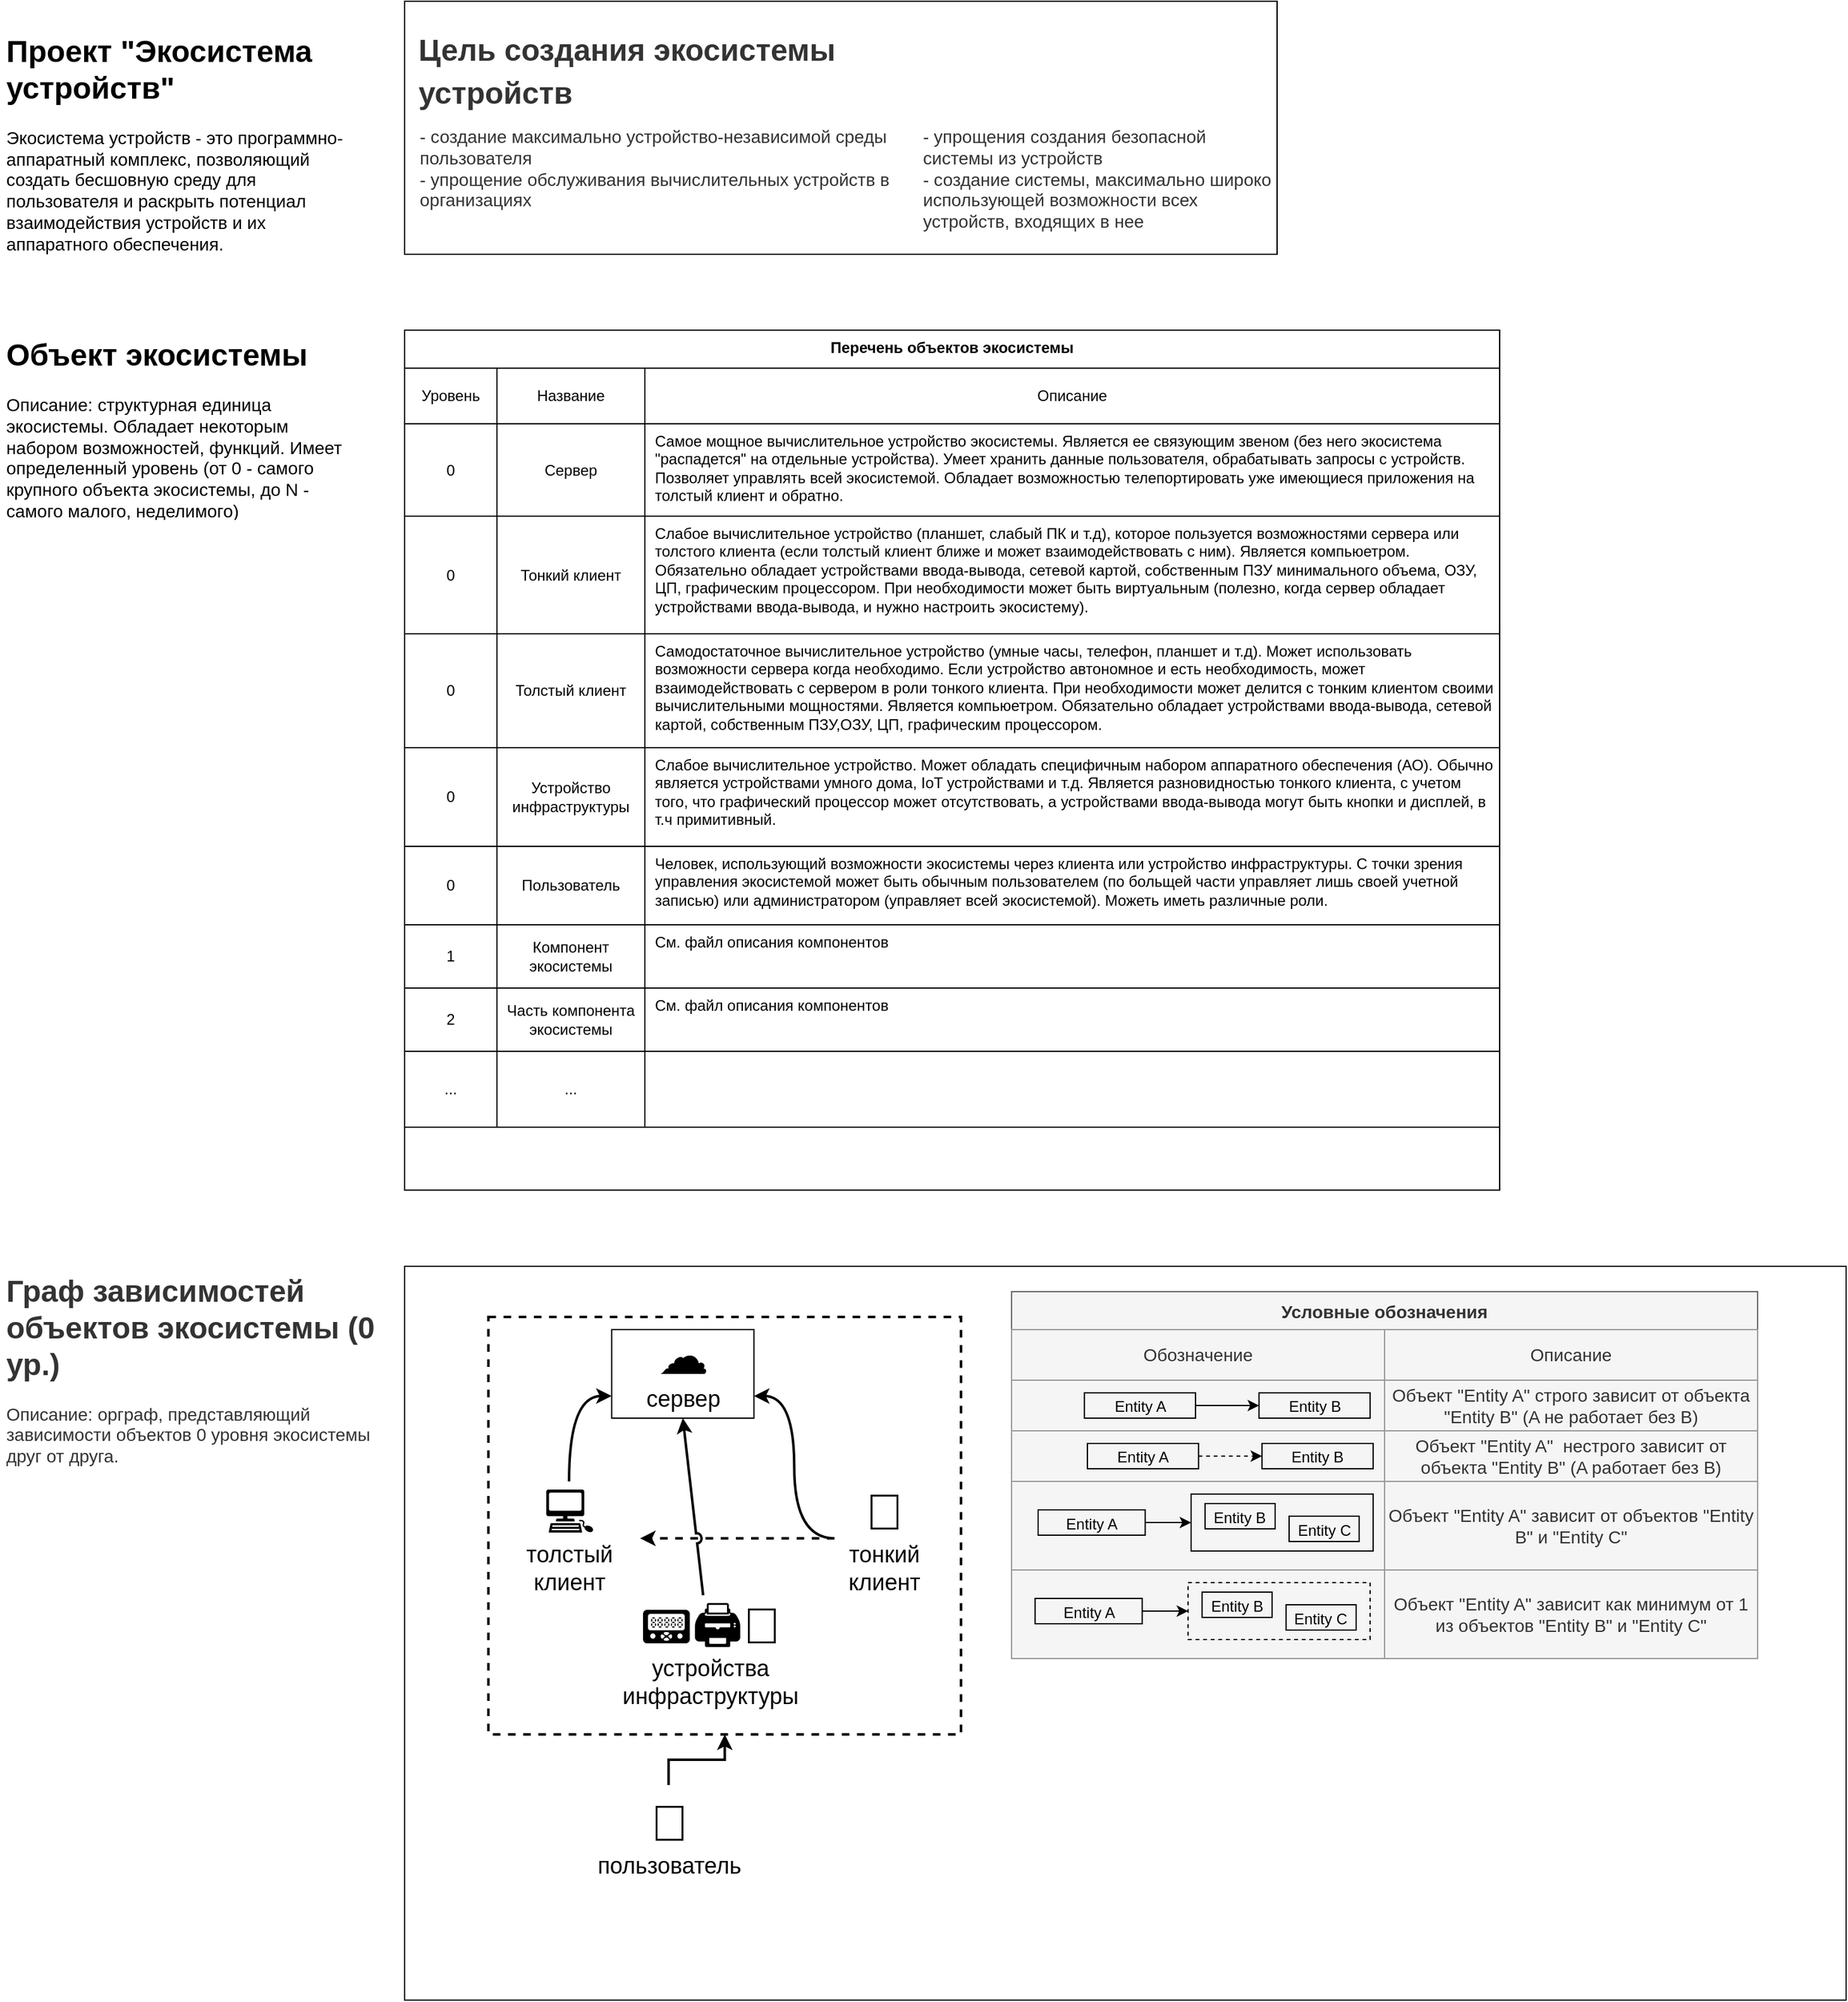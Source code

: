 <mxfile version="20.2.3" type="device"><diagram id="weKAQaJlOBq-gxPXJapS" name="Description"><mxGraphModel dx="1234" dy="547" grid="1" gridSize="10" guides="1" tooltips="1" connect="1" arrows="1" fold="1" page="1" pageScale="1" pageWidth="1654" pageHeight="2336" math="0" shadow="0"><root><mxCell id="0"/><mxCell id="1" parent="0"/><mxCell id="E8aEBSIRMcI27SDpb7NX-139" value="" style="rounded=0;whiteSpace=wrap;html=1;fontSize=40;strokeColor=default;strokeWidth=1;fillColor=none;" parent="1" vertex="1"><mxGeometry x="360" y="1020" width="1140" height="580" as="geometry"/></mxCell><mxCell id="E8aEBSIRMcI27SDpb7NX-53" value="" style="rounded=0;whiteSpace=wrap;html=1;fontSize=14;strokeColor=none;" parent="1" vertex="1"><mxGeometry x="400" y="1040" width="420" height="520" as="geometry"/></mxCell><mxCell id="E8aEBSIRMcI27SDpb7NX-137" value="" style="rounded=0;whiteSpace=wrap;html=1;dashed=1;fontSize=40;strokeColor=default;strokeWidth=2;fillColor=none;" parent="1" vertex="1"><mxGeometry x="426.25" y="1060" width="373.75" height="330" as="geometry"/></mxCell><mxCell id="cCTVjhh1LNeVm5H0PpFS-1" value="&lt;h1&gt;Проект &quot;Экосистема устройств&quot;&lt;/h1&gt;&lt;div&gt;&lt;font style=&quot;font-size: 14px;&quot;&gt;Экосистема устройств - это программно-аппаратный комплекс, позволяющий создать бесшовную среду для пользователя и раскрыть потенциал взаимодействия устройств и их аппаратного обеспечения.&lt;/font&gt;&lt;/div&gt;&lt;div&gt;&lt;br&gt;&lt;/div&gt;" style="text;html=1;strokeColor=none;fillColor=none;spacing=5;spacingTop=-20;whiteSpace=wrap;overflow=hidden;rounded=0;" parent="1" vertex="1"><mxGeometry x="40" y="40" width="290" height="200" as="geometry"/></mxCell><mxCell id="E8aEBSIRMcI27SDpb7NX-1" value="&lt;h1&gt;Объект экосистемы&lt;/h1&gt;&lt;div style=&quot;font-size: 14px;&quot;&gt;Описание: структурная единица экосистемы. Обладает некоторым набором возможностей, функций. Имеет определенный уровень (от 0 - самого крупного объекта экосистемы, до N - самого малого, неделимого)&lt;/div&gt;" style="text;html=1;strokeColor=none;fillColor=none;spacing=5;spacingTop=-20;whiteSpace=wrap;overflow=hidden;rounded=0;" parent="1" vertex="1"><mxGeometry x="40" y="280" width="290" height="150" as="geometry"/></mxCell><mxCell id="E8aEBSIRMcI27SDpb7NX-2" value="Перечень объектов экосистемы" style="shape=table;startSize=30;container=1;collapsible=0;childLayout=tableLayout;fontStyle=1;align=center;verticalAlign=top;strokeColor=default;swimlaneLine=1;shadow=0;fillColor=default;" parent="1" vertex="1"><mxGeometry x="360" y="280" width="866" height="679.79" as="geometry"/></mxCell><mxCell id="E8aEBSIRMcI27SDpb7NX-3" value="" style="shape=tableRow;horizontal=0;startSize=0;swimlaneHead=0;swimlaneBody=0;top=0;left=0;bottom=0;right=0;collapsible=0;dropTarget=0;fillColor=none;points=[[0,0.5],[1,0.5]];portConstraint=eastwest;" parent="E8aEBSIRMcI27SDpb7NX-2" vertex="1"><mxGeometry y="30" width="866" height="44" as="geometry"/></mxCell><mxCell id="E8aEBSIRMcI27SDpb7NX-4" value="Уровень" style="shape=partialRectangle;html=1;whiteSpace=wrap;connectable=0;fillColor=none;top=0;left=0;bottom=0;right=0;overflow=hidden;" parent="E8aEBSIRMcI27SDpb7NX-3" vertex="1"><mxGeometry width="73" height="44" as="geometry"><mxRectangle width="73" height="44" as="alternateBounds"/></mxGeometry></mxCell><mxCell id="E8aEBSIRMcI27SDpb7NX-5" value="Название" style="shape=partialRectangle;html=1;whiteSpace=wrap;connectable=0;fillColor=none;top=0;left=0;bottom=0;right=0;overflow=hidden;" parent="E8aEBSIRMcI27SDpb7NX-3" vertex="1"><mxGeometry x="73" width="117" height="44" as="geometry"><mxRectangle width="117" height="44" as="alternateBounds"/></mxGeometry></mxCell><mxCell id="E8aEBSIRMcI27SDpb7NX-6" value="Описание" style="shape=partialRectangle;html=1;whiteSpace=wrap;connectable=0;fillColor=none;top=0;left=0;bottom=0;right=0;overflow=hidden;" parent="E8aEBSIRMcI27SDpb7NX-3" vertex="1"><mxGeometry x="190" width="676" height="44" as="geometry"><mxRectangle width="676" height="44" as="alternateBounds"/></mxGeometry></mxCell><mxCell id="E8aEBSIRMcI27SDpb7NX-7" value="" style="shape=tableRow;horizontal=0;startSize=0;swimlaneHead=0;swimlaneBody=0;top=0;left=0;bottom=0;right=0;collapsible=0;dropTarget=0;fillColor=none;points=[[0,0.5],[1,0.5]];portConstraint=eastwest;" parent="E8aEBSIRMcI27SDpb7NX-2" vertex="1"><mxGeometry y="74" width="866" height="73" as="geometry"/></mxCell><mxCell id="E8aEBSIRMcI27SDpb7NX-8" value="0" style="shape=partialRectangle;html=1;whiteSpace=wrap;connectable=0;fillColor=none;top=0;left=0;bottom=0;right=0;overflow=hidden;" parent="E8aEBSIRMcI27SDpb7NX-7" vertex="1"><mxGeometry width="73" height="73" as="geometry"><mxRectangle width="73" height="73" as="alternateBounds"/></mxGeometry></mxCell><mxCell id="E8aEBSIRMcI27SDpb7NX-9" value="Сервер" style="shape=partialRectangle;html=1;whiteSpace=wrap;connectable=0;fillColor=none;top=0;left=0;bottom=0;right=0;overflow=hidden;" parent="E8aEBSIRMcI27SDpb7NX-7" vertex="1"><mxGeometry x="73" width="117" height="73" as="geometry"><mxRectangle width="117" height="73" as="alternateBounds"/></mxGeometry></mxCell><mxCell id="E8aEBSIRMcI27SDpb7NX-10" value="Самое мощное вычислительное устройство экосистемы. Является ее связующим звеном (без него экосистема &quot;распадется&quot; на отдельные устройства). Умеет хранить данные пользователя, обрабатывать запросы с устройств. Позволяет управлять всей экосистемой. Обладает возможностью телепортировать уже имеющиеся приложения на толстый клиент и обратно." style="shape=partialRectangle;html=1;whiteSpace=wrap;connectable=0;fillColor=none;top=0;left=0;bottom=0;right=0;overflow=hidden;align=left;spacingLeft=6;verticalAlign=top;spacingTop=0;" parent="E8aEBSIRMcI27SDpb7NX-7" vertex="1"><mxGeometry x="190" width="676" height="73" as="geometry"><mxRectangle width="676" height="73" as="alternateBounds"/></mxGeometry></mxCell><mxCell id="E8aEBSIRMcI27SDpb7NX-11" value="" style="shape=tableRow;horizontal=0;startSize=0;swimlaneHead=0;swimlaneBody=0;top=0;left=0;bottom=0;right=0;collapsible=0;dropTarget=0;fillColor=none;points=[[0,0.5],[1,0.5]];portConstraint=eastwest;verticalAlign=middle;" parent="E8aEBSIRMcI27SDpb7NX-2" vertex="1"><mxGeometry y="147" width="866" height="93" as="geometry"/></mxCell><mxCell id="E8aEBSIRMcI27SDpb7NX-12" value="0" style="shape=partialRectangle;html=1;whiteSpace=wrap;connectable=0;fillColor=none;top=0;left=0;bottom=0;right=0;overflow=hidden;" parent="E8aEBSIRMcI27SDpb7NX-11" vertex="1"><mxGeometry width="73" height="93" as="geometry"><mxRectangle width="73" height="93" as="alternateBounds"/></mxGeometry></mxCell><mxCell id="E8aEBSIRMcI27SDpb7NX-13" value="Тонкий клиент" style="shape=partialRectangle;html=1;whiteSpace=wrap;connectable=0;fillColor=none;top=0;left=0;bottom=0;right=0;overflow=hidden;" parent="E8aEBSIRMcI27SDpb7NX-11" vertex="1"><mxGeometry x="73" width="117" height="93" as="geometry"><mxRectangle width="117" height="93" as="alternateBounds"/></mxGeometry></mxCell><mxCell id="E8aEBSIRMcI27SDpb7NX-14" value="Слабое вычислительное устройство (планшет, слабый ПК и т.д), которое пользуется возможностями сервера или толстого клиента (если толстый клиент ближе и может взаимодействовать с ним). Является компьюетром. Обязательно обладает устройствами ввода-вывода, сетевой картой, собственным ПЗУ минимального объема, ОЗУ, ЦП, графическим процессором. При необходимости может быть виртуальным (полезно, когда сервер обладает устройствами ввода-вывода, и нужно настроить экосистему)." style="shape=partialRectangle;html=1;whiteSpace=wrap;connectable=0;fillColor=none;top=0;left=0;bottom=0;right=0;overflow=hidden;align=left;spacingLeft=6;verticalAlign=top;" parent="E8aEBSIRMcI27SDpb7NX-11" vertex="1"><mxGeometry x="190" width="676" height="93" as="geometry"><mxRectangle width="676" height="93" as="alternateBounds"/></mxGeometry></mxCell><mxCell id="E8aEBSIRMcI27SDpb7NX-15" style="shape=tableRow;horizontal=0;startSize=0;swimlaneHead=0;swimlaneBody=0;top=0;left=0;bottom=0;right=0;collapsible=0;dropTarget=0;fillColor=none;points=[[0,0.5],[1,0.5]];portConstraint=eastwest;" parent="E8aEBSIRMcI27SDpb7NX-2" vertex="1"><mxGeometry y="240" width="866" height="90" as="geometry"/></mxCell><mxCell id="E8aEBSIRMcI27SDpb7NX-16" value="0" style="shape=partialRectangle;html=1;whiteSpace=wrap;connectable=0;fillColor=none;top=0;left=0;bottom=0;right=0;overflow=hidden;" parent="E8aEBSIRMcI27SDpb7NX-15" vertex="1"><mxGeometry width="73" height="90" as="geometry"><mxRectangle width="73" height="90" as="alternateBounds"/></mxGeometry></mxCell><mxCell id="E8aEBSIRMcI27SDpb7NX-17" value="Толстый клиент" style="shape=partialRectangle;html=1;whiteSpace=wrap;connectable=0;fillColor=none;top=0;left=0;bottom=0;right=0;overflow=hidden;" parent="E8aEBSIRMcI27SDpb7NX-15" vertex="1"><mxGeometry x="73" width="117" height="90" as="geometry"><mxRectangle width="117" height="90" as="alternateBounds"/></mxGeometry></mxCell><mxCell id="E8aEBSIRMcI27SDpb7NX-18" value="Самодостаточное вычислительное устройство (умные часы, телефон, планшет и т.д). Может использовать возможности сервера когда необходимо. Если устройство автономное и есть необходимость, может взаимодействовать с сервером в роли тонкого клиента. При необходимости может делится с тонким клиентом своими вычислительными мощностями. Является компьюетром. Обязательно обладает устройствами ввода-вывода, сетевой картой, собственным ПЗУ,ОЗУ, ЦП, графическим процессором." style="shape=partialRectangle;html=1;whiteSpace=wrap;connectable=0;fillColor=none;top=0;left=0;bottom=0;right=0;overflow=hidden;align=left;spacingLeft=6;verticalAlign=top;" parent="E8aEBSIRMcI27SDpb7NX-15" vertex="1"><mxGeometry x="190" width="676" height="90" as="geometry"><mxRectangle width="676" height="90" as="alternateBounds"/></mxGeometry></mxCell><mxCell id="E8aEBSIRMcI27SDpb7NX-19" style="shape=tableRow;horizontal=0;startSize=0;swimlaneHead=0;swimlaneBody=0;top=0;left=0;bottom=0;right=0;collapsible=0;dropTarget=0;fillColor=none;points=[[0,0.5],[1,0.5]];portConstraint=eastwest;" parent="E8aEBSIRMcI27SDpb7NX-2" vertex="1"><mxGeometry y="330" width="866" height="78" as="geometry"/></mxCell><mxCell id="E8aEBSIRMcI27SDpb7NX-20" value="0" style="shape=partialRectangle;html=1;whiteSpace=wrap;connectable=0;fillColor=none;top=0;left=0;bottom=0;right=0;overflow=hidden;" parent="E8aEBSIRMcI27SDpb7NX-19" vertex="1"><mxGeometry width="73" height="78" as="geometry"><mxRectangle width="73" height="78" as="alternateBounds"/></mxGeometry></mxCell><mxCell id="E8aEBSIRMcI27SDpb7NX-21" value="Устройство инфраструктуры" style="shape=partialRectangle;html=1;whiteSpace=wrap;connectable=0;fillColor=none;top=0;left=0;bottom=0;right=0;overflow=hidden;" parent="E8aEBSIRMcI27SDpb7NX-19" vertex="1"><mxGeometry x="73" width="117" height="78" as="geometry"><mxRectangle width="117" height="78" as="alternateBounds"/></mxGeometry></mxCell><mxCell id="E8aEBSIRMcI27SDpb7NX-22" value="Слабое вычислительное устройство. Может обладать специфичным набором аппаратного обеспечения (АО). Обычно является устройствами умного дома, IoT устройствами и т.д. Является разновидностью тонкого клиента, с учетом того, что графический процессор может отсутствовать, а устройствами ввода-вывода могут быть кнопки и дисплей, в т.ч примитивный." style="shape=partialRectangle;html=1;whiteSpace=wrap;connectable=0;fillColor=none;top=0;left=0;bottom=0;right=0;overflow=hidden;align=left;spacingLeft=6;verticalAlign=top;spacingRight=2;" parent="E8aEBSIRMcI27SDpb7NX-19" vertex="1"><mxGeometry x="190" width="676" height="78" as="geometry"><mxRectangle width="676" height="78" as="alternateBounds"/></mxGeometry></mxCell><mxCell id="E8aEBSIRMcI27SDpb7NX-48" style="shape=tableRow;horizontal=0;startSize=0;swimlaneHead=0;swimlaneBody=0;top=0;left=0;bottom=0;right=0;collapsible=0;dropTarget=0;fillColor=none;points=[[0,0.5],[1,0.5]];portConstraint=eastwest;" parent="E8aEBSIRMcI27SDpb7NX-2" vertex="1"><mxGeometry y="408" width="866" height="62" as="geometry"/></mxCell><mxCell id="E8aEBSIRMcI27SDpb7NX-49" value="0" style="shape=partialRectangle;html=1;whiteSpace=wrap;connectable=0;fillColor=none;top=0;left=0;bottom=0;right=0;overflow=hidden;" parent="E8aEBSIRMcI27SDpb7NX-48" vertex="1"><mxGeometry width="73" height="62" as="geometry"><mxRectangle width="73" height="62" as="alternateBounds"/></mxGeometry></mxCell><mxCell id="E8aEBSIRMcI27SDpb7NX-50" value="Пользователь" style="shape=partialRectangle;html=1;whiteSpace=wrap;connectable=0;fillColor=none;top=0;left=0;bottom=0;right=0;overflow=hidden;" parent="E8aEBSIRMcI27SDpb7NX-48" vertex="1"><mxGeometry x="73" width="117" height="62" as="geometry"><mxRectangle width="117" height="62" as="alternateBounds"/></mxGeometry></mxCell><mxCell id="E8aEBSIRMcI27SDpb7NX-51" value="Человек, использующий возможности экосистемы через клиента или устройство инфраструктуры. С точки зрения управления экосистемой может быть обычным пользователем (по больщей части управляет лишь своей учетной записью) или администратором (управляет всей экосистемой). Можеть иметь различные роли." style="shape=partialRectangle;html=1;whiteSpace=wrap;connectable=0;fillColor=none;top=0;left=0;bottom=0;right=0;overflow=hidden;align=left;spacingLeft=6;verticalAlign=top;spacingRight=2;" parent="E8aEBSIRMcI27SDpb7NX-48" vertex="1"><mxGeometry x="190" width="676" height="62" as="geometry"><mxRectangle width="676" height="62" as="alternateBounds"/></mxGeometry></mxCell><mxCell id="E8aEBSIRMcI27SDpb7NX-23" style="shape=tableRow;horizontal=0;startSize=0;swimlaneHead=0;swimlaneBody=0;top=0;left=0;bottom=0;right=0;collapsible=0;dropTarget=0;fillColor=none;points=[[0,0.5],[1,0.5]];portConstraint=eastwest;" parent="E8aEBSIRMcI27SDpb7NX-2" vertex="1"><mxGeometry y="470" width="866" height="50" as="geometry"/></mxCell><mxCell id="E8aEBSIRMcI27SDpb7NX-24" value="1" style="shape=partialRectangle;html=1;whiteSpace=wrap;connectable=0;fillColor=none;top=0;left=0;bottom=0;right=0;overflow=hidden;" parent="E8aEBSIRMcI27SDpb7NX-23" vertex="1"><mxGeometry width="73" height="50" as="geometry"><mxRectangle width="73" height="50" as="alternateBounds"/></mxGeometry></mxCell><mxCell id="E8aEBSIRMcI27SDpb7NX-25" value="Компонент экосистемы" style="shape=partialRectangle;html=1;whiteSpace=wrap;connectable=0;fillColor=none;top=0;left=0;bottom=0;right=0;overflow=hidden;" parent="E8aEBSIRMcI27SDpb7NX-23" vertex="1"><mxGeometry x="73" width="117" height="50" as="geometry"><mxRectangle width="117" height="50" as="alternateBounds"/></mxGeometry></mxCell><mxCell id="E8aEBSIRMcI27SDpb7NX-26" value="См. файл описания компонентов" style="shape=partialRectangle;html=1;whiteSpace=wrap;connectable=0;fillColor=none;top=0;left=0;bottom=0;right=0;overflow=visible;align=left;spacingLeft=6;verticalAlign=top;rowspan=1;colspan=2;" parent="E8aEBSIRMcI27SDpb7NX-23" vertex="1"><mxGeometry x="190" width="676" height="50" as="geometry"><mxRectangle width="676" height="50" as="alternateBounds"/></mxGeometry></mxCell><mxCell id="E8aEBSIRMcI27SDpb7NX-27" style="shape=tableRow;horizontal=0;startSize=0;swimlaneHead=0;swimlaneBody=0;top=0;left=0;bottom=0;right=0;collapsible=0;dropTarget=0;fillColor=none;points=[[0,0.5],[1,0.5]];portConstraint=eastwest;" parent="E8aEBSIRMcI27SDpb7NX-2" vertex="1"><mxGeometry y="520" width="866" height="50" as="geometry"/></mxCell><mxCell id="E8aEBSIRMcI27SDpb7NX-28" value="2" style="shape=partialRectangle;html=1;whiteSpace=wrap;connectable=0;fillColor=none;top=0;left=0;bottom=0;right=0;overflow=hidden;" parent="E8aEBSIRMcI27SDpb7NX-27" vertex="1"><mxGeometry width="73" height="50" as="geometry"><mxRectangle width="73" height="50" as="alternateBounds"/></mxGeometry></mxCell><mxCell id="E8aEBSIRMcI27SDpb7NX-29" value="Часть компонента экосистемы" style="shape=partialRectangle;html=1;whiteSpace=wrap;connectable=0;fillColor=none;top=0;left=0;bottom=0;right=0;overflow=hidden;" parent="E8aEBSIRMcI27SDpb7NX-27" vertex="1"><mxGeometry x="73" width="117" height="50" as="geometry"><mxRectangle width="117" height="50" as="alternateBounds"/></mxGeometry></mxCell><mxCell id="E8aEBSIRMcI27SDpb7NX-30" value="См. файл описания компонентов" style="shape=partialRectangle;html=1;connectable=0;fillColor=none;top=0;left=0;bottom=0;right=0;overflow=hidden;align=left;spacingLeft=6;verticalAlign=top;strokeColor=default;shadow=0;whiteSpace=wrap;rowspan=1;colspan=2;" parent="E8aEBSIRMcI27SDpb7NX-27" vertex="1"><mxGeometry x="190" width="676" height="50" as="geometry"><mxRectangle width="676" height="50" as="alternateBounds"/></mxGeometry></mxCell><mxCell id="E8aEBSIRMcI27SDpb7NX-31" style="shape=tableRow;horizontal=0;startSize=0;swimlaneHead=0;swimlaneBody=0;top=0;left=0;bottom=0;right=0;collapsible=0;dropTarget=0;fillColor=none;points=[[0,0.5],[1,0.5]];portConstraint=eastwest;" parent="E8aEBSIRMcI27SDpb7NX-2" vertex="1"><mxGeometry y="570" width="866" height="60" as="geometry"/></mxCell><mxCell id="E8aEBSIRMcI27SDpb7NX-32" value="..." style="shape=partialRectangle;html=1;whiteSpace=wrap;connectable=0;fillColor=none;top=0;left=0;bottom=0;right=0;overflow=hidden;" parent="E8aEBSIRMcI27SDpb7NX-31" vertex="1"><mxGeometry width="73" height="60" as="geometry"><mxRectangle width="73" height="60" as="alternateBounds"/></mxGeometry></mxCell><mxCell id="E8aEBSIRMcI27SDpb7NX-33" value="..." style="shape=partialRectangle;html=1;whiteSpace=wrap;connectable=0;fillColor=none;top=0;left=0;bottom=0;right=0;overflow=hidden;" parent="E8aEBSIRMcI27SDpb7NX-31" vertex="1"><mxGeometry x="73" width="117" height="60" as="geometry"><mxRectangle width="117" height="60" as="alternateBounds"/></mxGeometry></mxCell><mxCell id="E8aEBSIRMcI27SDpb7NX-34" style="shape=partialRectangle;html=1;whiteSpace=wrap;connectable=0;fillColor=none;top=0;left=0;bottom=0;right=0;overflow=hidden;align=left;spacingLeft=6;verticalAlign=top;strokeColor=default;shadow=0;" parent="E8aEBSIRMcI27SDpb7NX-31" vertex="1"><mxGeometry x="190" width="676" height="60" as="geometry"><mxRectangle width="676" height="60" as="alternateBounds"/></mxGeometry></mxCell><mxCell id="E8aEBSIRMcI27SDpb7NX-35" style="shape=tableRow;horizontal=0;startSize=0;swimlaneHead=0;swimlaneBody=0;top=0;left=0;bottom=0;right=0;collapsible=0;dropTarget=0;fillColor=none;points=[[0,0.5],[1,0.5]];portConstraint=eastwest;verticalAlign=top;" parent="E8aEBSIRMcI27SDpb7NX-2" vertex="1"><mxGeometry y="630" width="866" height="50" as="geometry"/></mxCell><mxCell id="E8aEBSIRMcI27SDpb7NX-36" value="" style="shape=partialRectangle;html=1;whiteSpace=wrap;connectable=0;top=0;left=0;bottom=0;right=0;overflow=hidden;verticalAlign=top;shadow=0;sketch=0;fillColor=none;rowspan=1;colspan=3;align=left;spacingLeft=10;" parent="E8aEBSIRMcI27SDpb7NX-35" vertex="1"><mxGeometry width="866" height="50" as="geometry"><mxRectangle width="73" height="50" as="alternateBounds"/></mxGeometry></mxCell><mxCell id="E8aEBSIRMcI27SDpb7NX-37" style="shape=partialRectangle;html=1;whiteSpace=wrap;connectable=0;fillColor=none;top=0;left=0;bottom=0;right=0;overflow=hidden;align=left;spacingLeft=6;verticalAlign=top;strokeColor=default;shadow=0;" parent="E8aEBSIRMcI27SDpb7NX-35" vertex="1" visible="0"><mxGeometry x="73" width="117" height="50" as="geometry"><mxRectangle width="117" height="50" as="alternateBounds"/></mxGeometry></mxCell><mxCell id="E8aEBSIRMcI27SDpb7NX-38" style="shape=partialRectangle;html=1;whiteSpace=wrap;connectable=0;fillColor=none;top=0;left=0;bottom=0;right=0;overflow=hidden;align=left;spacingLeft=6;verticalAlign=top;strokeColor=default;shadow=0;" parent="E8aEBSIRMcI27SDpb7NX-35" vertex="1" visible="0"><mxGeometry x="190" width="676" height="50" as="geometry"><mxRectangle width="676" height="50" as="alternateBounds"/></mxGeometry></mxCell><mxCell id="E8aEBSIRMcI27SDpb7NX-68" value="&lt;h1&gt;Граф зависимостей объектов экосистемы (0 ур.)&lt;/h1&gt;&lt;div&gt;&lt;font style=&quot;font-size: 14px;&quot;&gt;Описание: орграф, представляющий зависимости объектов 0 уровня экосистемы друг от друга.&lt;/font&gt;&lt;/div&gt;" style="text;html=1;strokeColor=none;fillColor=none;spacing=5;spacingTop=-20;whiteSpace=wrap;overflow=hidden;rounded=0;fontColor=#333333;" parent="1" vertex="1"><mxGeometry x="40" y="1020" width="300" height="170" as="geometry"/></mxCell><mxCell id="E8aEBSIRMcI27SDpb7NX-82" value="Условные обозначения" style="shape=table;startSize=30;container=1;collapsible=0;childLayout=tableLayout;fontStyle=1;align=center;shadow=0;sketch=0;fontSize=14;strokeWidth=1;fillColor=#f5f5f5;strokeColor=#666666;fontColor=#333333;" parent="1" vertex="1"><mxGeometry x="840" y="1040" width="590" height="290" as="geometry"/></mxCell><mxCell id="E8aEBSIRMcI27SDpb7NX-83" value="" style="shape=tableRow;horizontal=0;startSize=0;swimlaneHead=0;swimlaneBody=0;top=0;left=0;bottom=0;right=0;collapsible=0;dropTarget=0;fillColor=none;points=[[0,0.5],[1,0.5]];portConstraint=eastwest;shadow=0;sketch=0;fontSize=12;strokeColor=default;strokeWidth=1;" parent="E8aEBSIRMcI27SDpb7NX-82" vertex="1"><mxGeometry y="30" width="590" height="40" as="geometry"/></mxCell><mxCell id="E8aEBSIRMcI27SDpb7NX-84" value="&lt;font style=&quot;font-size: 14px;&quot;&gt;Обозначение&lt;/font&gt;" style="shape=partialRectangle;html=1;whiteSpace=wrap;connectable=0;fillColor=#f5f5f5;top=1;left=1;bottom=1;right=1;overflow=hidden;shadow=0;sketch=0;fontSize=12;strokeColor=#999999;strokeWidth=1;fontColor=#333333;" parent="E8aEBSIRMcI27SDpb7NX-83" vertex="1"><mxGeometry width="295" height="40" as="geometry"><mxRectangle width="295" height="40" as="alternateBounds"/></mxGeometry></mxCell><mxCell id="E8aEBSIRMcI27SDpb7NX-85" value="&lt;font style=&quot;font-size: 14px;&quot;&gt;Описание&lt;/font&gt;" style="shape=partialRectangle;html=1;whiteSpace=wrap;connectable=0;top=1;left=1;bottom=1;right=1;overflow=hidden;shadow=0;sketch=0;fontSize=12;strokeWidth=1;fillColor=#f5f5f5;fontColor=#333333;strokeColor=#999999;" parent="E8aEBSIRMcI27SDpb7NX-83" vertex="1"><mxGeometry x="295" width="295" height="40" as="geometry"><mxRectangle width="295" height="40" as="alternateBounds"/></mxGeometry></mxCell><mxCell id="E8aEBSIRMcI27SDpb7NX-86" value="" style="shape=tableRow;horizontal=0;startSize=0;swimlaneHead=0;swimlaneBody=0;top=0;left=0;bottom=0;right=0;collapsible=0;dropTarget=0;fillColor=none;points=[[0,0.5],[1,0.5]];portConstraint=eastwest;shadow=0;sketch=0;fontSize=12;strokeColor=default;strokeWidth=1;" parent="E8aEBSIRMcI27SDpb7NX-82" vertex="1"><mxGeometry y="70" width="590" height="40" as="geometry"/></mxCell><mxCell id="E8aEBSIRMcI27SDpb7NX-87" value="" style="shape=partialRectangle;html=1;whiteSpace=wrap;connectable=0;fillColor=#f5f5f5;top=1;left=1;bottom=1;right=1;overflow=hidden;shadow=0;sketch=0;fontSize=12;strokeColor=#999999;strokeWidth=1;fontColor=#333333;" parent="E8aEBSIRMcI27SDpb7NX-86" vertex="1"><mxGeometry width="295" height="40" as="geometry"><mxRectangle width="295" height="40" as="alternateBounds"/></mxGeometry></mxCell><mxCell id="E8aEBSIRMcI27SDpb7NX-88" value="&lt;font style=&quot;font-size: 14px;&quot;&gt;Объект &quot;Entity A&quot; строго зависит от объекта &quot;Entity B&quot; (A не работает без B)&lt;/font&gt;" style="shape=partialRectangle;html=1;whiteSpace=wrap;connectable=0;fillColor=#f5f5f5;top=1;left=1;bottom=1;right=1;overflow=hidden;shadow=0;sketch=0;fontSize=12;strokeColor=#999999;strokeWidth=1;fontColor=#333333;" parent="E8aEBSIRMcI27SDpb7NX-86" vertex="1"><mxGeometry x="295" width="295" height="40" as="geometry"><mxRectangle width="295" height="40" as="alternateBounds"/></mxGeometry></mxCell><mxCell id="E8aEBSIRMcI27SDpb7NX-89" style="shape=tableRow;horizontal=0;startSize=0;swimlaneHead=0;swimlaneBody=0;top=0;left=0;bottom=0;right=0;collapsible=0;dropTarget=0;fillColor=none;points=[[0,0.5],[1,0.5]];portConstraint=eastwest;shadow=0;sketch=0;fontSize=12;strokeColor=default;strokeWidth=1;" parent="E8aEBSIRMcI27SDpb7NX-82" vertex="1"><mxGeometry y="110" width="590" height="40" as="geometry"/></mxCell><mxCell id="E8aEBSIRMcI27SDpb7NX-90" style="shape=partialRectangle;html=1;whiteSpace=wrap;connectable=0;fillColor=#f5f5f5;top=1;left=1;bottom=1;right=1;overflow=hidden;shadow=0;sketch=0;fontSize=12;strokeColor=#999999;strokeWidth=1;fontColor=#333333;" parent="E8aEBSIRMcI27SDpb7NX-89" vertex="1"><mxGeometry width="295" height="40" as="geometry"><mxRectangle width="295" height="40" as="alternateBounds"/></mxGeometry></mxCell><mxCell id="E8aEBSIRMcI27SDpb7NX-91" value="&lt;span style=&quot;font-size: 14px;&quot;&gt;Объект &quot;Entity A&quot;&amp;nbsp; нестрого зависит от объекта &quot;Entity B&quot; (A работает без B)&lt;/span&gt;" style="shape=partialRectangle;html=1;whiteSpace=wrap;connectable=0;fillColor=#f5f5f5;top=1;left=1;bottom=1;right=1;overflow=hidden;shadow=0;sketch=0;fontSize=12;strokeColor=#999999;strokeWidth=1;fontColor=#333333;" parent="E8aEBSIRMcI27SDpb7NX-89" vertex="1"><mxGeometry x="295" width="295" height="40" as="geometry"><mxRectangle width="295" height="40" as="alternateBounds"/></mxGeometry></mxCell><mxCell id="E8aEBSIRMcI27SDpb7NX-92" style="shape=tableRow;horizontal=0;startSize=0;swimlaneHead=0;swimlaneBody=0;top=0;left=0;bottom=0;right=0;collapsible=0;dropTarget=0;fillColor=none;points=[[0,0.5],[1,0.5]];portConstraint=eastwest;shadow=0;sketch=0;fontSize=12;strokeColor=default;strokeWidth=1;" parent="E8aEBSIRMcI27SDpb7NX-82" vertex="1"><mxGeometry y="150" width="590" height="70" as="geometry"/></mxCell><mxCell id="E8aEBSIRMcI27SDpb7NX-93" style="shape=partialRectangle;html=1;whiteSpace=wrap;connectable=0;fillColor=#f5f5f5;top=1;left=1;bottom=1;right=1;overflow=hidden;shadow=0;sketch=0;fontSize=12;strokeColor=#999999;strokeWidth=1;fontColor=#333333;" parent="E8aEBSIRMcI27SDpb7NX-92" vertex="1"><mxGeometry width="295" height="70" as="geometry"><mxRectangle width="295" height="70" as="alternateBounds"/></mxGeometry></mxCell><mxCell id="E8aEBSIRMcI27SDpb7NX-94" value="&lt;span style=&quot;font-size: 14px;&quot;&gt;Объект &quot;Entity A&quot; зависит от объектов &quot;Entity B&quot; и &quot;Entity C&quot;&lt;/span&gt;" style="shape=partialRectangle;html=1;whiteSpace=wrap;connectable=0;fillColor=#f5f5f5;top=1;left=1;bottom=1;right=1;overflow=hidden;shadow=0;sketch=0;fontSize=12;strokeColor=#999999;strokeWidth=1;fontColor=#333333;" parent="E8aEBSIRMcI27SDpb7NX-92" vertex="1"><mxGeometry x="295" width="295" height="70" as="geometry"><mxRectangle width="295" height="70" as="alternateBounds"/></mxGeometry></mxCell><mxCell id="E8aEBSIRMcI27SDpb7NX-124" style="shape=tableRow;horizontal=0;startSize=0;swimlaneHead=0;swimlaneBody=0;top=0;left=0;bottom=0;right=0;collapsible=0;dropTarget=0;fillColor=none;points=[[0,0.5],[1,0.5]];portConstraint=eastwest;shadow=0;sketch=0;fontSize=12;strokeColor=default;strokeWidth=1;" parent="E8aEBSIRMcI27SDpb7NX-82" vertex="1"><mxGeometry y="220" width="590" height="70" as="geometry"/></mxCell><mxCell id="E8aEBSIRMcI27SDpb7NX-125" style="shape=partialRectangle;html=1;whiteSpace=wrap;connectable=0;fillColor=#f5f5f5;top=1;left=1;bottom=1;right=1;overflow=hidden;shadow=0;sketch=0;fontSize=12;strokeColor=#999999;strokeWidth=1;fontColor=#333333;" parent="E8aEBSIRMcI27SDpb7NX-124" vertex="1"><mxGeometry width="295" height="70" as="geometry"><mxRectangle width="295" height="70" as="alternateBounds"/></mxGeometry></mxCell><mxCell id="E8aEBSIRMcI27SDpb7NX-126" value="&lt;span style=&quot;font-size: 14px;&quot;&gt;Объект &quot;Entity A&quot; зависит как минимум от 1 из объектов &quot;Entity B&quot; и &quot;Entity C&quot;&lt;/span&gt;" style="shape=partialRectangle;html=1;whiteSpace=wrap;connectable=0;fillColor=#f5f5f5;top=1;left=1;bottom=1;right=1;overflow=hidden;shadow=0;sketch=0;fontSize=12;strokeColor=#999999;strokeWidth=1;fontColor=#333333;" parent="E8aEBSIRMcI27SDpb7NX-124" vertex="1"><mxGeometry x="295" width="295" height="70" as="geometry"><mxRectangle width="295" height="70" as="alternateBounds"/></mxGeometry></mxCell><mxCell id="E8aEBSIRMcI27SDpb7NX-95" value="" style="group" parent="1" vertex="1" connectable="0"><mxGeometry x="897.617" y="1120" width="225.957" height="20" as="geometry"/></mxCell><mxCell id="E8aEBSIRMcI27SDpb7NX-96" value="&lt;font style=&quot;font-size: 12px;&quot;&gt;Entity A&lt;/font&gt;" style="whiteSpace=wrap;html=1;align=center;shadow=0;sketch=0;fontSize=14;strokeColor=default;strokeWidth=1;fillColor=none;" parent="E8aEBSIRMcI27SDpb7NX-95" vertex="1"><mxGeometry width="87.872" height="20" as="geometry"/></mxCell><mxCell id="E8aEBSIRMcI27SDpb7NX-97" value="&lt;font style=&quot;font-size: 12px;&quot;&gt;Entity B&lt;/font&gt;" style="whiteSpace=wrap;html=1;align=center;shadow=0;sketch=0;fontSize=14;strokeColor=default;strokeWidth=1;fillColor=none;" parent="E8aEBSIRMcI27SDpb7NX-95" vertex="1"><mxGeometry x="138.085" width="87.872" height="20" as="geometry"/></mxCell><mxCell id="E8aEBSIRMcI27SDpb7NX-98" value="" style="edgeStyle=orthogonalEdgeStyle;rounded=0;orthogonalLoop=1;jettySize=auto;html=1;fontSize=12;" parent="E8aEBSIRMcI27SDpb7NX-95" source="E8aEBSIRMcI27SDpb7NX-96" target="E8aEBSIRMcI27SDpb7NX-97" edge="1"><mxGeometry relative="1" as="geometry"/></mxCell><mxCell id="E8aEBSIRMcI27SDpb7NX-99" value="" style="group" parent="1" vertex="1" connectable="0"><mxGeometry x="861.01" y="1200" width="264.94" height="45" as="geometry"/></mxCell><mxCell id="E8aEBSIRMcI27SDpb7NX-100" value="&lt;font style=&quot;font-size: 12px;&quot;&gt;Entity A&lt;/font&gt;" style="whiteSpace=wrap;html=1;align=center;shadow=0;sketch=0;fontSize=14;strokeColor=default;strokeWidth=1;fillColor=none;" parent="E8aEBSIRMcI27SDpb7NX-99" vertex="1"><mxGeometry y="12.5" width="84.684" height="20" as="geometry"/></mxCell><mxCell id="E8aEBSIRMcI27SDpb7NX-101" value="" style="group" parent="E8aEBSIRMcI27SDpb7NX-99" vertex="1" connectable="0"><mxGeometry x="120.977" width="143.963" height="45" as="geometry"/></mxCell><mxCell id="E8aEBSIRMcI27SDpb7NX-102" value="" style="rounded=0;whiteSpace=wrap;html=1;shadow=0;sketch=0;fontSize=12;strokeColor=default;strokeWidth=1;fillColor=none;" parent="E8aEBSIRMcI27SDpb7NX-101" vertex="1"><mxGeometry width="143.963" height="45" as="geometry"/></mxCell><mxCell id="E8aEBSIRMcI27SDpb7NX-103" value="" style="group" parent="E8aEBSIRMcI27SDpb7NX-101" vertex="1" connectable="0"><mxGeometry x="11.074" y="7.5" width="121.815" height="30" as="geometry"/></mxCell><mxCell id="E8aEBSIRMcI27SDpb7NX-104" value="&lt;font style=&quot;font-size: 12px;&quot;&gt;Entity B&lt;/font&gt;" style="whiteSpace=wrap;html=1;align=center;shadow=0;sketch=0;fontSize=14;strokeColor=default;strokeWidth=1;fillColor=none;" parent="E8aEBSIRMcI27SDpb7NX-103" vertex="1"><mxGeometry width="55.37" height="20" as="geometry"/></mxCell><mxCell id="E8aEBSIRMcI27SDpb7NX-105" value="&lt;font style=&quot;font-size: 12px;&quot;&gt;Entity C&lt;/font&gt;" style="whiteSpace=wrap;html=1;align=center;shadow=0;sketch=0;fontSize=14;strokeColor=default;strokeWidth=1;fillColor=none;" parent="E8aEBSIRMcI27SDpb7NX-103" vertex="1"><mxGeometry x="66.444" y="10" width="55.37" height="20" as="geometry"/></mxCell><mxCell id="E8aEBSIRMcI27SDpb7NX-106" value="" style="edgeStyle=orthogonalEdgeStyle;rounded=0;orthogonalLoop=1;jettySize=auto;html=1;fontSize=12;entryX=0;entryY=0.5;entryDx=0;entryDy=0;" parent="E8aEBSIRMcI27SDpb7NX-99" source="E8aEBSIRMcI27SDpb7NX-100" target="E8aEBSIRMcI27SDpb7NX-102" edge="1"><mxGeometry relative="1" as="geometry"><mxPoint x="96.782" y="160" as="sourcePoint"/><mxPoint x="133.075" y="100" as="targetPoint"/></mxGeometry></mxCell><mxCell id="E8aEBSIRMcI27SDpb7NX-107" value="" style="group" parent="1" vertex="1" connectable="0"><mxGeometry x="899.997" y="1160" width="225.957" height="20" as="geometry"/></mxCell><mxCell id="E8aEBSIRMcI27SDpb7NX-108" value="&lt;font style=&quot;font-size: 12px;&quot;&gt;Entity A&lt;/font&gt;" style="whiteSpace=wrap;html=1;align=center;shadow=0;sketch=0;fontSize=14;strokeColor=default;strokeWidth=1;fillColor=none;" parent="E8aEBSIRMcI27SDpb7NX-107" vertex="1"><mxGeometry width="87.872" height="20" as="geometry"/></mxCell><mxCell id="E8aEBSIRMcI27SDpb7NX-109" value="&lt;font style=&quot;font-size: 12px;&quot;&gt;Entity B&lt;/font&gt;" style="whiteSpace=wrap;html=1;align=center;shadow=0;sketch=0;fontSize=14;strokeColor=default;strokeWidth=1;fillColor=none;" parent="E8aEBSIRMcI27SDpb7NX-107" vertex="1"><mxGeometry x="138.085" width="87.872" height="20" as="geometry"/></mxCell><mxCell id="E8aEBSIRMcI27SDpb7NX-110" value="" style="edgeStyle=orthogonalEdgeStyle;rounded=0;orthogonalLoop=1;jettySize=auto;html=1;fontSize=12;dashed=1;" parent="E8aEBSIRMcI27SDpb7NX-107" source="E8aEBSIRMcI27SDpb7NX-108" target="E8aEBSIRMcI27SDpb7NX-109" edge="1"><mxGeometry relative="1" as="geometry"/></mxCell><mxCell id="E8aEBSIRMcI27SDpb7NX-128" value="&lt;font style=&quot;font-size: 12px;&quot;&gt;Entity A&lt;/font&gt;" style="whiteSpace=wrap;html=1;align=center;shadow=0;sketch=0;fontSize=14;strokeColor=default;strokeWidth=1;fillColor=none;" parent="1" vertex="1"><mxGeometry x="858.63" y="1282.5" width="84.684" height="20" as="geometry"/></mxCell><mxCell id="E8aEBSIRMcI27SDpb7NX-134" value="" style="edgeStyle=orthogonalEdgeStyle;rounded=0;orthogonalLoop=1;jettySize=auto;html=1;fontSize=12;entryX=0;entryY=0.5;entryDx=0;entryDy=0;" parent="1" source="E8aEBSIRMcI27SDpb7NX-128" target="E8aEBSIRMcI27SDpb7NX-130" edge="1"><mxGeometry relative="1" as="geometry"><mxPoint x="955.412" y="1430" as="sourcePoint"/><mxPoint x="991.705" y="1370" as="targetPoint"/></mxGeometry></mxCell><mxCell id="E8aEBSIRMcI27SDpb7NX-135" value="" style="group" parent="1" vertex="1" connectable="0"><mxGeometry x="979.607" y="1270" width="143.963" height="45" as="geometry"/></mxCell><mxCell id="E8aEBSIRMcI27SDpb7NX-129" value="" style="group;strokeColor=default;strokeWidth=0;dashed=1;fillColor=none;perimeterSpacing=0;rounded=0;container=0;" parent="E8aEBSIRMcI27SDpb7NX-135" vertex="1" connectable="0"><mxGeometry width="143.963" height="45" as="geometry"/></mxCell><mxCell id="E8aEBSIRMcI27SDpb7NX-130" value="" style="rounded=0;whiteSpace=wrap;html=1;shadow=0;sketch=0;fontSize=12;strokeColor=default;strokeWidth=1;fillColor=none;dashed=1;" parent="E8aEBSIRMcI27SDpb7NX-135" vertex="1"><mxGeometry width="143.963" height="45" as="geometry"/></mxCell><mxCell id="E8aEBSIRMcI27SDpb7NX-132" value="&lt;font style=&quot;font-size: 12px;&quot;&gt;Entity B&lt;/font&gt;" style="whiteSpace=wrap;html=1;align=center;shadow=0;sketch=0;fontSize=14;strokeColor=default;strokeWidth=1;fillColor=none;" parent="E8aEBSIRMcI27SDpb7NX-135" vertex="1"><mxGeometry x="11.074" y="7.5" width="55.37" height="20" as="geometry"/></mxCell><mxCell id="E8aEBSIRMcI27SDpb7NX-133" value="&lt;font style=&quot;font-size: 12px;&quot;&gt;Entity C&lt;/font&gt;" style="whiteSpace=wrap;html=1;align=center;shadow=0;sketch=0;fontSize=14;strokeColor=default;strokeWidth=1;fillColor=none;" parent="E8aEBSIRMcI27SDpb7NX-135" vertex="1"><mxGeometry x="77.518" y="17.5" width="55.37" height="20" as="geometry"/></mxCell><mxCell id="E8aEBSIRMcI27SDpb7NX-54" value="&lt;font style=&quot;&quot;&gt;&lt;font style=&quot;font-size: 40px;&quot;&gt;💻&lt;/font&gt;&lt;br&gt;&lt;span style=&quot;font-size: 18px;&quot;&gt;толстый клиент&lt;/span&gt;&lt;br&gt;&lt;/font&gt;" style="text;html=1;strokeColor=none;fillColor=none;align=center;verticalAlign=middle;whiteSpace=wrap;rounded=0;fontSize=14;" parent="1" vertex="1"><mxGeometry x="433.75" y="1190" width="112.5" height="90" as="geometry"/></mxCell><mxCell id="E8aEBSIRMcI27SDpb7NX-66" style="edgeStyle=orthogonalEdgeStyle;rounded=0;orthogonalLoop=1;jettySize=auto;html=1;fontSize=40;dashed=1;jumpStyle=sharp;strokeWidth=2;" parent="1" source="E8aEBSIRMcI27SDpb7NX-55" target="E8aEBSIRMcI27SDpb7NX-54" edge="1"><mxGeometry relative="1" as="geometry"/></mxCell><mxCell id="E8aEBSIRMcI27SDpb7NX-55" value="&lt;font style=&quot;&quot;&gt;&lt;font style=&quot;font-size: 40px;&quot;&gt;📱&lt;/font&gt;&lt;br&gt;&lt;span style=&quot;font-size: 18px;&quot;&gt;тонкий клиент&lt;/span&gt;&lt;br&gt;&lt;/font&gt;" style="text;html=1;strokeColor=none;fillColor=none;align=center;verticalAlign=middle;whiteSpace=wrap;rounded=0;fontSize=14;" parent="1" vertex="1"><mxGeometry x="700" y="1190" width="78.75" height="90" as="geometry"/></mxCell><mxCell id="E8aEBSIRMcI27SDpb7NX-57" value="&lt;font style=&quot;&quot;&gt;&lt;font style=&quot;font-size: 40px;&quot;&gt;☁&lt;/font&gt;&lt;br&gt;&lt;span style=&quot;font-size: 18px;&quot;&gt;сервер&lt;/span&gt;&lt;br&gt;&lt;/font&gt;" style="text;html=1;strokeColor=default;fillColor=none;align=center;verticalAlign=middle;whiteSpace=wrap;rounded=0;fontSize=14;spacingBottom=8;" parent="1" vertex="1"><mxGeometry x="523.75" y="1070" width="112.5" height="70" as="geometry"/></mxCell><mxCell id="E8aEBSIRMcI27SDpb7NX-60" style="edgeStyle=orthogonalEdgeStyle;curved=1;rounded=0;orthogonalLoop=1;jettySize=auto;html=1;entryX=0;entryY=0.75;entryDx=0;entryDy=0;fontSize=40;strokeWidth=2;" parent="1" source="E8aEBSIRMcI27SDpb7NX-54" target="E8aEBSIRMcI27SDpb7NX-57" edge="1"><mxGeometry relative="1" as="geometry"/></mxCell><mxCell id="E8aEBSIRMcI27SDpb7NX-59" style="edgeStyle=orthogonalEdgeStyle;curved=1;rounded=0;orthogonalLoop=1;jettySize=auto;html=1;entryX=1;entryY=0.75;entryDx=0;entryDy=0;fontSize=40;strokeWidth=2;" parent="1" source="E8aEBSIRMcI27SDpb7NX-55" target="E8aEBSIRMcI27SDpb7NX-57" edge="1"><mxGeometry relative="1" as="geometry"/></mxCell><mxCell id="E8aEBSIRMcI27SDpb7NX-138" style="edgeStyle=orthogonalEdgeStyle;rounded=0;jumpStyle=arc;orthogonalLoop=1;jettySize=auto;html=1;fontSize=40;strokeWidth=2;" parent="1" source="E8aEBSIRMcI27SDpb7NX-61" target="E8aEBSIRMcI27SDpb7NX-137" edge="1"><mxGeometry relative="1" as="geometry"/></mxCell><mxCell id="E8aEBSIRMcI27SDpb7NX-61" value="&lt;font style=&quot;&quot;&gt;&lt;font style=&quot;font-size: 40px;&quot;&gt;👱&lt;/font&gt;&lt;br&gt;&lt;span style=&quot;font-size: 18px;&quot;&gt;пользователь&lt;/span&gt;&lt;br&gt;&lt;/font&gt;" style="text;html=1;strokeColor=none;fillColor=none;align=center;verticalAlign=middle;whiteSpace=wrap;rounded=0;fontSize=14;" parent="1" vertex="1"><mxGeometry x="512.5" y="1430" width="112.5" height="80" as="geometry"/></mxCell><mxCell id="E8aEBSIRMcI27SDpb7NX-56" value="&lt;font style=&quot;&quot;&gt;&lt;font style=&quot;font-size: 40px;&quot;&gt;📟🖨📠&lt;/font&gt;&lt;br&gt;&lt;span style=&quot;font-size: 18px;&quot;&gt;устройства инфраструктуры&lt;/span&gt;&lt;br&gt;&lt;/font&gt;" style="text;html=1;strokeColor=none;fillColor=default;align=center;verticalAlign=middle;whiteSpace=wrap;rounded=0;fontSize=14;" parent="1" vertex="1"><mxGeometry x="512.5" y="1280" width="177.5" height="90" as="geometry"/></mxCell><mxCell id="E8aEBSIRMcI27SDpb7NX-58" style="rounded=0;orthogonalLoop=1;jettySize=auto;html=1;entryX=0.5;entryY=1;entryDx=0;entryDy=0;fontSize=40;jumpStyle=arc;strokeWidth=2;" parent="1" source="E8aEBSIRMcI27SDpb7NX-56" target="E8aEBSIRMcI27SDpb7NX-57" edge="1"><mxGeometry relative="1" as="geometry"/></mxCell><mxCell id="E8aEBSIRMcI27SDpb7NX-144" value="" style="shape=table;html=1;whiteSpace=wrap;startSize=0;container=1;collapsible=0;childLayout=tableLayout;rounded=0;fontSize=14;strokeColor=none;strokeWidth=1;fillColor=none;top=0;bottom=0;left=0;right=0;" parent="1" vertex="1"><mxGeometry x="360" y="20" width="690" height="200" as="geometry"/></mxCell><mxCell id="E8aEBSIRMcI27SDpb7NX-145" value="" style="shape=tableRow;horizontal=0;startSize=0;swimlaneHead=0;swimlaneBody=0;top=0;left=0;bottom=0;right=0;collapsible=0;dropTarget=0;fillColor=none;points=[[0,0.5],[1,0.5]];portConstraint=eastwest;rounded=0;fontSize=14;strokeColor=none;strokeWidth=1;verticalAlign=top;spacing=1;align=left;" parent="E8aEBSIRMcI27SDpb7NX-144" vertex="1"><mxGeometry width="690" height="98" as="geometry"/></mxCell><mxCell id="E8aEBSIRMcI27SDpb7NX-146" value="&lt;h1 style=&quot;color: rgb(51, 51, 51); text-align: left;&quot;&gt;&lt;font style=&quot;font-size: 24px;&quot;&gt;Цель создания экосистемы устройств&lt;/font&gt;&lt;/h1&gt;" style="shape=partialRectangle;html=1;whiteSpace=wrap;connectable=0;fillColor=none;top=1;left=1;bottom=0;right=0;overflow=hidden;rounded=0;fontSize=14;strokeColor=default;strokeWidth=1;spacingLeft=10;" parent="E8aEBSIRMcI27SDpb7NX-145" vertex="1"><mxGeometry width="410" height="98" as="geometry"><mxRectangle width="410" height="98" as="alternateBounds"/></mxGeometry></mxCell><mxCell id="E8aEBSIRMcI27SDpb7NX-147" value="" style="shape=partialRectangle;html=1;whiteSpace=wrap;connectable=0;fillColor=none;top=1;left=0;bottom=0;right=1;overflow=hidden;rounded=0;fontSize=14;strokeColor=default;strokeWidth=1;" parent="E8aEBSIRMcI27SDpb7NX-145" vertex="1"><mxGeometry x="410" width="280" height="98" as="geometry"><mxRectangle width="280" height="98" as="alternateBounds"/></mxGeometry></mxCell><mxCell id="E8aEBSIRMcI27SDpb7NX-149" value="" style="shape=tableRow;horizontal=0;startSize=0;swimlaneHead=0;swimlaneBody=0;top=0;left=0;bottom=0;right=0;collapsible=0;dropTarget=0;fillColor=none;points=[[0,0.5],[1,0.5]];portConstraint=eastwest;rounded=0;fontSize=14;strokeColor=default;strokeWidth=1;" parent="E8aEBSIRMcI27SDpb7NX-144" vertex="1"><mxGeometry y="98" width="690" height="102" as="geometry"/></mxCell><mxCell id="E8aEBSIRMcI27SDpb7NX-150" value="&lt;span style=&quot;color: rgb(51, 51, 51);&quot;&gt;- создание максимально устройство-независимой среды пользователя&lt;br&gt;&lt;/span&gt;&lt;span style=&quot;color: rgb(51, 51, 51);&quot;&gt;- упрощение обслуживания вычислительных устройств в организациях&lt;/span&gt;&lt;span style=&quot;color: rgb(51, 51, 51);&quot;&gt;&lt;br&gt;&lt;/span&gt;" style="shape=partialRectangle;html=1;whiteSpace=wrap;connectable=0;fillColor=none;top=0;left=1;bottom=1;right=0;overflow=hidden;rounded=0;fontSize=14;strokeColor=default;strokeWidth=1;verticalAlign=top;spacing=0;align=left;spacingLeft=12;spacingBottom=0;spacingTop=-4;" parent="E8aEBSIRMcI27SDpb7NX-149" vertex="1"><mxGeometry width="410" height="102" as="geometry"><mxRectangle width="410" height="102" as="alternateBounds"/></mxGeometry></mxCell><mxCell id="E8aEBSIRMcI27SDpb7NX-151" value="&lt;span style=&quot;color: rgb(51, 51, 51); text-align: left; background-color: initial;&quot;&gt;- упрощения создания безопасной системы из устройств&lt;br&gt;- создание системы, максимально широко использующей возможности всех устройств, входящих в нее&lt;br&gt;&lt;/span&gt;" style="shape=partialRectangle;html=1;whiteSpace=wrap;connectable=0;fillColor=none;top=0;left=0;bottom=1;right=1;overflow=hidden;rounded=0;fontSize=14;strokeColor=default;strokeWidth=1;verticalAlign=top;spacing=0;align=left;spacingLeft=0;spacingTop=-4;" parent="E8aEBSIRMcI27SDpb7NX-149" vertex="1"><mxGeometry x="410" width="280" height="102" as="geometry"><mxRectangle width="280" height="102" as="alternateBounds"/></mxGeometry></mxCell></root></mxGraphModel></diagram></mxfile>